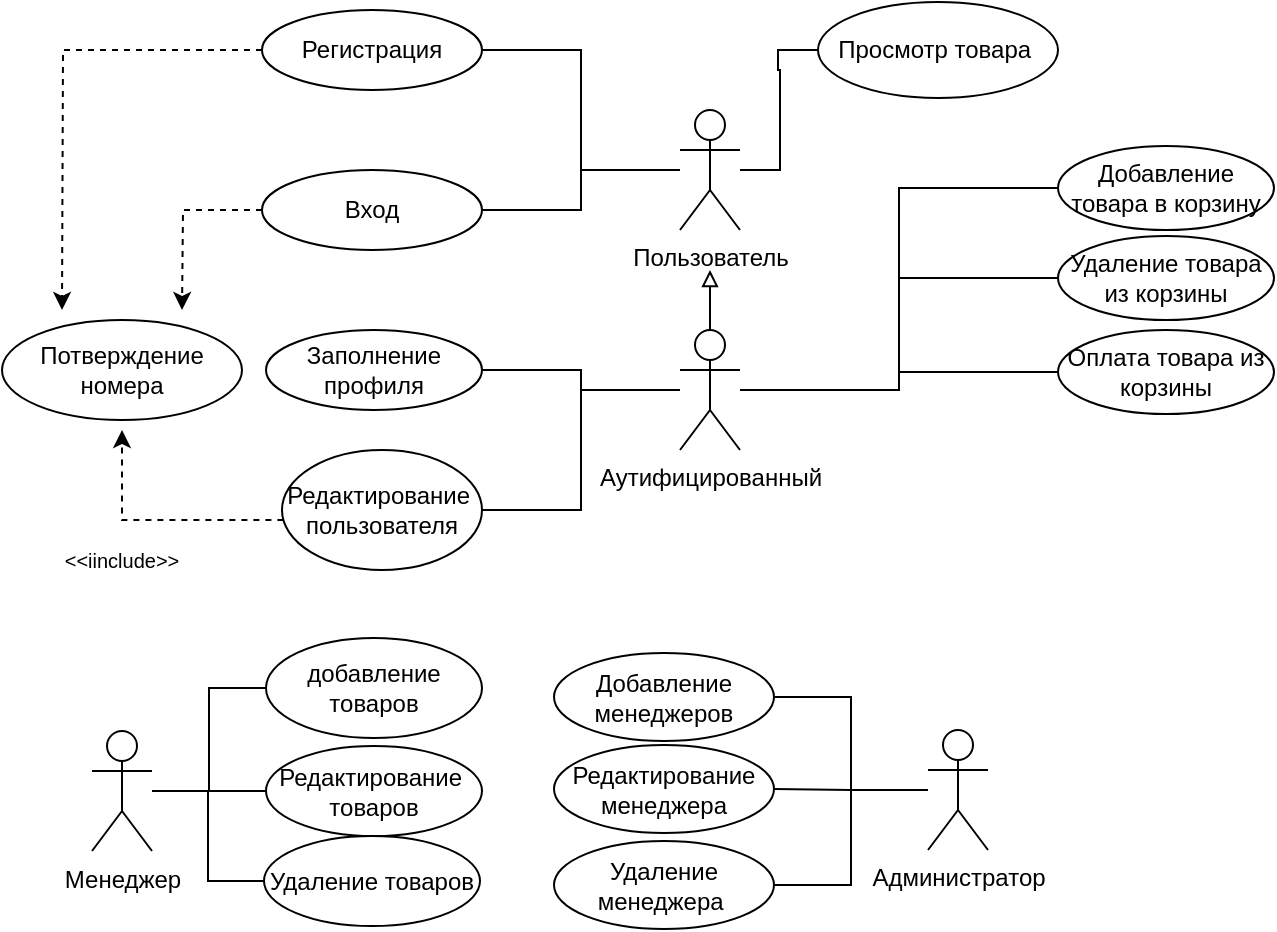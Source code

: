<mxfile version="21.7.4" type="device">
  <diagram id="wl1XiJFeedQev2Ty9a4i" name="Страница 1">
    <mxGraphModel dx="1688" dy="959" grid="1" gridSize="12" guides="1" tooltips="1" connect="1" arrows="1" fold="1" page="1" pageScale="1" pageWidth="827" pageHeight="1169" math="0" shadow="0">
      <root>
        <mxCell id="0" />
        <mxCell id="1" parent="0" />
        <mxCell id="LScIC6ZizjUzBn_AxqLi-96" style="edgeStyle=orthogonalEdgeStyle;rounded=0;orthogonalLoop=1;jettySize=auto;html=1;entryX=1;entryY=0.5;entryDx=0;entryDy=0;fontSize=12;endArrow=none;endFill=0;" parent="1" source="LScIC6ZizjUzBn_AxqLi-99" target="LScIC6ZizjUzBn_AxqLi-131" edge="1">
          <mxGeometry relative="1" as="geometry" />
        </mxCell>
        <mxCell id="LScIC6ZizjUzBn_AxqLi-97" style="edgeStyle=orthogonalEdgeStyle;rounded=0;orthogonalLoop=1;jettySize=auto;html=1;entryX=1;entryY=0.5;entryDx=0;entryDy=0;fontSize=12;endArrow=none;endFill=0;" parent="1" source="LScIC6ZizjUzBn_AxqLi-99" target="LScIC6ZizjUzBn_AxqLi-132" edge="1">
          <mxGeometry relative="1" as="geometry" />
        </mxCell>
        <mxCell id="LScIC6ZizjUzBn_AxqLi-98" style="edgeStyle=orthogonalEdgeStyle;rounded=0;orthogonalLoop=1;jettySize=auto;html=1;entryX=1;entryY=0.5;entryDx=0;entryDy=0;fontSize=12;endArrow=none;endFill=0;" parent="1" source="LScIC6ZizjUzBn_AxqLi-99" target="LScIC6ZizjUzBn_AxqLi-133" edge="1">
          <mxGeometry relative="1" as="geometry" />
        </mxCell>
        <mxCell id="LScIC6ZizjUzBn_AxqLi-99" value="Администратор" style="shape=umlActor;verticalLabelPosition=bottom;verticalAlign=top;html=1;outlineConnect=0;" parent="1" vertex="1">
          <mxGeometry x="847" y="736" width="30" height="60" as="geometry" />
        </mxCell>
        <mxCell id="LScIC6ZizjUzBn_AxqLi-100" style="edgeStyle=orthogonalEdgeStyle;rounded=0;orthogonalLoop=1;jettySize=auto;html=1;endArrow=block;endFill=0;" parent="1" source="LScIC6ZizjUzBn_AxqLi-106" edge="1">
          <mxGeometry relative="1" as="geometry">
            <mxPoint x="738" y="506" as="targetPoint" />
          </mxGeometry>
        </mxCell>
        <mxCell id="LScIC6ZizjUzBn_AxqLi-101" style="edgeStyle=orthogonalEdgeStyle;rounded=0;orthogonalLoop=1;jettySize=auto;html=1;entryX=1;entryY=0.5;entryDx=0;entryDy=0;endArrow=none;endFill=0;" parent="1" source="LScIC6ZizjUzBn_AxqLi-106" target="LScIC6ZizjUzBn_AxqLi-120" edge="1">
          <mxGeometry relative="1" as="geometry" />
        </mxCell>
        <mxCell id="LScIC6ZizjUzBn_AxqLi-102" style="edgeStyle=orthogonalEdgeStyle;rounded=0;orthogonalLoop=1;jettySize=auto;html=1;entryX=0;entryY=0.5;entryDx=0;entryDy=0;fontSize=12;endArrow=none;endFill=0;" parent="1" source="LScIC6ZizjUzBn_AxqLi-106" target="LScIC6ZizjUzBn_AxqLi-128" edge="1">
          <mxGeometry relative="1" as="geometry" />
        </mxCell>
        <mxCell id="LScIC6ZizjUzBn_AxqLi-103" style="edgeStyle=orthogonalEdgeStyle;rounded=0;orthogonalLoop=1;jettySize=auto;html=1;entryX=0;entryY=0.5;entryDx=0;entryDy=0;fontSize=12;endArrow=none;endFill=0;" parent="1" source="LScIC6ZizjUzBn_AxqLi-106" target="LScIC6ZizjUzBn_AxqLi-129" edge="1">
          <mxGeometry relative="1" as="geometry" />
        </mxCell>
        <mxCell id="LScIC6ZizjUzBn_AxqLi-104" style="edgeStyle=orthogonalEdgeStyle;rounded=0;orthogonalLoop=1;jettySize=auto;html=1;entryX=0;entryY=0.5;entryDx=0;entryDy=0;fontSize=12;endArrow=none;endFill=0;" parent="1" source="LScIC6ZizjUzBn_AxqLi-106" target="LScIC6ZizjUzBn_AxqLi-130" edge="1">
          <mxGeometry relative="1" as="geometry" />
        </mxCell>
        <mxCell id="LScIC6ZizjUzBn_AxqLi-105" style="edgeStyle=orthogonalEdgeStyle;rounded=0;orthogonalLoop=1;jettySize=auto;html=1;entryX=1;entryY=0.5;entryDx=0;entryDy=0;fontSize=12;endArrow=none;endFill=0;" parent="1" source="LScIC6ZizjUzBn_AxqLi-106" target="LScIC6ZizjUzBn_AxqLi-122" edge="1">
          <mxGeometry relative="1" as="geometry" />
        </mxCell>
        <mxCell id="LScIC6ZizjUzBn_AxqLi-106" value="Аутифицированный" style="shape=umlActor;verticalLabelPosition=bottom;verticalAlign=top;html=1;outlineConnect=0;" parent="1" vertex="1">
          <mxGeometry x="723" y="536" width="30" height="60" as="geometry" />
        </mxCell>
        <mxCell id="LScIC6ZizjUzBn_AxqLi-107" style="edgeStyle=orthogonalEdgeStyle;rounded=0;orthogonalLoop=1;jettySize=auto;html=1;entryX=1;entryY=0.5;entryDx=0;entryDy=0;endArrow=none;endFill=0;" parent="1" source="LScIC6ZizjUzBn_AxqLi-110" target="LScIC6ZizjUzBn_AxqLi-116" edge="1">
          <mxGeometry relative="1" as="geometry" />
        </mxCell>
        <mxCell id="LScIC6ZizjUzBn_AxqLi-108" style="edgeStyle=orthogonalEdgeStyle;rounded=0;orthogonalLoop=1;jettySize=auto;html=1;entryX=1;entryY=0.5;entryDx=0;entryDy=0;endArrow=none;endFill=0;" parent="1" source="LScIC6ZizjUzBn_AxqLi-110" target="LScIC6ZizjUzBn_AxqLi-118" edge="1">
          <mxGeometry relative="1" as="geometry" />
        </mxCell>
        <mxCell id="LScIC6ZizjUzBn_AxqLi-109" style="edgeStyle=orthogonalEdgeStyle;rounded=0;orthogonalLoop=1;jettySize=auto;html=1;entryX=0;entryY=0.5;entryDx=0;entryDy=0;fontSize=10;endArrow=none;endFill=0;" parent="1" source="LScIC6ZizjUzBn_AxqLi-110" target="LScIC6ZizjUzBn_AxqLi-124" edge="1">
          <mxGeometry relative="1" as="geometry" />
        </mxCell>
        <mxCell id="LScIC6ZizjUzBn_AxqLi-110" value="Пользователь&lt;br&gt;" style="shape=umlActor;verticalLabelPosition=bottom;verticalAlign=top;html=1;outlineConnect=0;" parent="1" vertex="1">
          <mxGeometry x="723" y="426" width="30" height="60" as="geometry" />
        </mxCell>
        <mxCell id="LScIC6ZizjUzBn_AxqLi-111" style="edgeStyle=orthogonalEdgeStyle;rounded=0;orthogonalLoop=1;jettySize=auto;html=1;entryX=0;entryY=0.5;entryDx=0;entryDy=0;fontSize=12;endArrow=none;endFill=0;" parent="1" source="LScIC6ZizjUzBn_AxqLi-114" target="LScIC6ZizjUzBn_AxqLi-125" edge="1">
          <mxGeometry relative="1" as="geometry" />
        </mxCell>
        <mxCell id="LScIC6ZizjUzBn_AxqLi-112" style="edgeStyle=orthogonalEdgeStyle;rounded=0;orthogonalLoop=1;jettySize=auto;html=1;entryX=0;entryY=0.5;entryDx=0;entryDy=0;fontSize=12;endArrow=none;endFill=0;" parent="1" source="LScIC6ZizjUzBn_AxqLi-114" target="LScIC6ZizjUzBn_AxqLi-126" edge="1">
          <mxGeometry relative="1" as="geometry" />
        </mxCell>
        <mxCell id="LScIC6ZizjUzBn_AxqLi-113" style="edgeStyle=orthogonalEdgeStyle;rounded=0;orthogonalLoop=1;jettySize=auto;html=1;entryX=0;entryY=0.5;entryDx=0;entryDy=0;fontSize=12;endArrow=none;endFill=0;" parent="1" source="LScIC6ZizjUzBn_AxqLi-114" target="LScIC6ZizjUzBn_AxqLi-127" edge="1">
          <mxGeometry relative="1" as="geometry" />
        </mxCell>
        <mxCell id="LScIC6ZizjUzBn_AxqLi-114" value="Менеджер&lt;br&gt;" style="shape=umlActor;verticalLabelPosition=bottom;verticalAlign=top;html=1;outlineConnect=0;" parent="1" vertex="1">
          <mxGeometry x="429" y="736.5" width="30" height="60" as="geometry" />
        </mxCell>
        <mxCell id="LScIC6ZizjUzBn_AxqLi-115" style="edgeStyle=orthogonalEdgeStyle;rounded=0;orthogonalLoop=1;jettySize=auto;html=1;dashed=1;" parent="1" source="LScIC6ZizjUzBn_AxqLi-116" edge="1">
          <mxGeometry relative="1" as="geometry">
            <mxPoint x="414" y="526" as="targetPoint" />
          </mxGeometry>
        </mxCell>
        <mxCell id="LScIC6ZizjUzBn_AxqLi-116" value="Регистрация" style="ellipse;whiteSpace=wrap;html=1;" parent="1" vertex="1">
          <mxGeometry x="514" y="376" width="110" height="40" as="geometry" />
        </mxCell>
        <mxCell id="LScIC6ZizjUzBn_AxqLi-117" style="edgeStyle=orthogonalEdgeStyle;rounded=0;orthogonalLoop=1;jettySize=auto;html=1;dashed=1;" parent="1" source="LScIC6ZizjUzBn_AxqLi-118" edge="1">
          <mxGeometry relative="1" as="geometry">
            <mxPoint x="474" y="526" as="targetPoint" />
          </mxGeometry>
        </mxCell>
        <mxCell id="LScIC6ZizjUzBn_AxqLi-118" value="Вход" style="ellipse;whiteSpace=wrap;html=1;" parent="1" vertex="1">
          <mxGeometry x="514" y="456" width="110" height="40" as="geometry" />
        </mxCell>
        <mxCell id="LScIC6ZizjUzBn_AxqLi-119" value="Потверждение&lt;br&gt;номера" style="ellipse;whiteSpace=wrap;html=1;" parent="1" vertex="1">
          <mxGeometry x="384" y="531" width="120" height="50" as="geometry" />
        </mxCell>
        <mxCell id="LScIC6ZizjUzBn_AxqLi-120" value="Заполнение профиля" style="ellipse;whiteSpace=wrap;html=1;" parent="1" vertex="1">
          <mxGeometry x="516" y="536" width="108" height="40" as="geometry" />
        </mxCell>
        <mxCell id="LScIC6ZizjUzBn_AxqLi-121" style="edgeStyle=orthogonalEdgeStyle;rounded=0;orthogonalLoop=1;jettySize=auto;html=1;endArrow=classic;endFill=1;dashed=1;" parent="1" source="LScIC6ZizjUzBn_AxqLi-122" edge="1">
          <mxGeometry relative="1" as="geometry">
            <mxPoint x="444" y="586" as="targetPoint" />
            <Array as="points">
              <mxPoint x="444" y="631" />
              <mxPoint x="444" y="586" />
            </Array>
          </mxGeometry>
        </mxCell>
        <mxCell id="LScIC6ZizjUzBn_AxqLi-122" value="Редактирование&amp;nbsp;&lt;br&gt;пользователя" style="ellipse;whiteSpace=wrap;html=1;" parent="1" vertex="1">
          <mxGeometry x="524" y="596" width="100" height="60" as="geometry" />
        </mxCell>
        <mxCell id="LScIC6ZizjUzBn_AxqLi-123" value="&lt;span style=&quot;font-size: 10px;&quot;&gt;&amp;lt;&amp;lt;iinclude&amp;gt;&amp;gt;&lt;/span&gt;" style="text;html=1;strokeColor=none;fillColor=none;align=center;verticalAlign=middle;whiteSpace=wrap;rounded=0;" parent="1" vertex="1">
          <mxGeometry x="414" y="636" width="60" height="30" as="geometry" />
        </mxCell>
        <mxCell id="LScIC6ZizjUzBn_AxqLi-124" value="&lt;font style=&quot;font-size: 12px;&quot;&gt;Просмотр товара&amp;nbsp;&lt;br&gt;&lt;/font&gt;" style="ellipse;whiteSpace=wrap;html=1;fontSize=10;" parent="1" vertex="1">
          <mxGeometry x="792" y="372" width="120" height="48" as="geometry" />
        </mxCell>
        <mxCell id="LScIC6ZizjUzBn_AxqLi-125" value="добавление товаров" style="ellipse;whiteSpace=wrap;html=1;fontSize=12;" parent="1" vertex="1">
          <mxGeometry x="516" y="690" width="108" height="50" as="geometry" />
        </mxCell>
        <mxCell id="LScIC6ZizjUzBn_AxqLi-126" value="Редактирование&amp;nbsp;&lt;br&gt;товаров" style="ellipse;whiteSpace=wrap;html=1;fontSize=12;" parent="1" vertex="1">
          <mxGeometry x="516" y="744" width="108" height="45" as="geometry" />
        </mxCell>
        <mxCell id="LScIC6ZizjUzBn_AxqLi-127" value="Удаление товаров" style="ellipse;whiteSpace=wrap;html=1;fontSize=12;" parent="1" vertex="1">
          <mxGeometry x="515" y="789" width="108" height="45" as="geometry" />
        </mxCell>
        <mxCell id="LScIC6ZizjUzBn_AxqLi-128" value="Добавление товара в корзину" style="ellipse;whiteSpace=wrap;html=1;fontSize=12;" parent="1" vertex="1">
          <mxGeometry x="912" y="444" width="108" height="42" as="geometry" />
        </mxCell>
        <mxCell id="LScIC6ZizjUzBn_AxqLi-129" value="Удаление товара из корзины" style="ellipse;whiteSpace=wrap;html=1;fontSize=12;" parent="1" vertex="1">
          <mxGeometry x="912" y="489" width="108" height="42" as="geometry" />
        </mxCell>
        <mxCell id="LScIC6ZizjUzBn_AxqLi-130" value="Оплата товара из корзины" style="ellipse;whiteSpace=wrap;html=1;fontSize=12;" parent="1" vertex="1">
          <mxGeometry x="912" y="536" width="108" height="42" as="geometry" />
        </mxCell>
        <mxCell id="LScIC6ZizjUzBn_AxqLi-131" value="Добавление менеджеров" style="ellipse;whiteSpace=wrap;html=1;fontSize=12;" parent="1" vertex="1">
          <mxGeometry x="660" y="697.5" width="110" height="44" as="geometry" />
        </mxCell>
        <mxCell id="LScIC6ZizjUzBn_AxqLi-132" value="Редактирование менеджера" style="ellipse;whiteSpace=wrap;html=1;fontSize=12;" parent="1" vertex="1">
          <mxGeometry x="660" y="743.5" width="110" height="44" as="geometry" />
        </mxCell>
        <mxCell id="LScIC6ZizjUzBn_AxqLi-133" value="Удаление менеджера&amp;nbsp;" style="ellipse;whiteSpace=wrap;html=1;fontSize=12;" parent="1" vertex="1">
          <mxGeometry x="660" y="791.5" width="110" height="44" as="geometry" />
        </mxCell>
      </root>
    </mxGraphModel>
  </diagram>
</mxfile>
